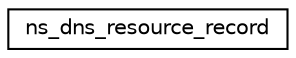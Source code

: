 digraph "Graphical Class Hierarchy"
{
  edge [fontname="Helvetica",fontsize="10",labelfontname="Helvetica",labelfontsize="10"];
  node [fontname="Helvetica",fontsize="10",shape=record];
  rankdir="LR";
  Node1 [label="ns_dns_resource_record",height=0.2,width=0.4,color="black", fillcolor="white", style="filled",URL="$structns__dns__resource__record.html"];
}
